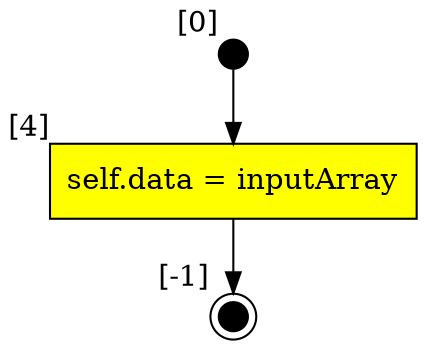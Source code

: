 digraph CLG {
  3 [style=filled, fillcolor=black, shape="circle", label="", fixedsize=true, width=.2, height=.2, xlabel="[0]"];
  4 [shape="box", label="self.data = inputArray", style=filled, fillcolor=yellow, xlabel="[4]"];
  5 [style=filled, fillcolor=black, shape="doublecircle", label="", fixedsize=true, width=.2, height=.2, xlabel="[-1]"];
  3 -> 4;
  4 -> 5;
}
